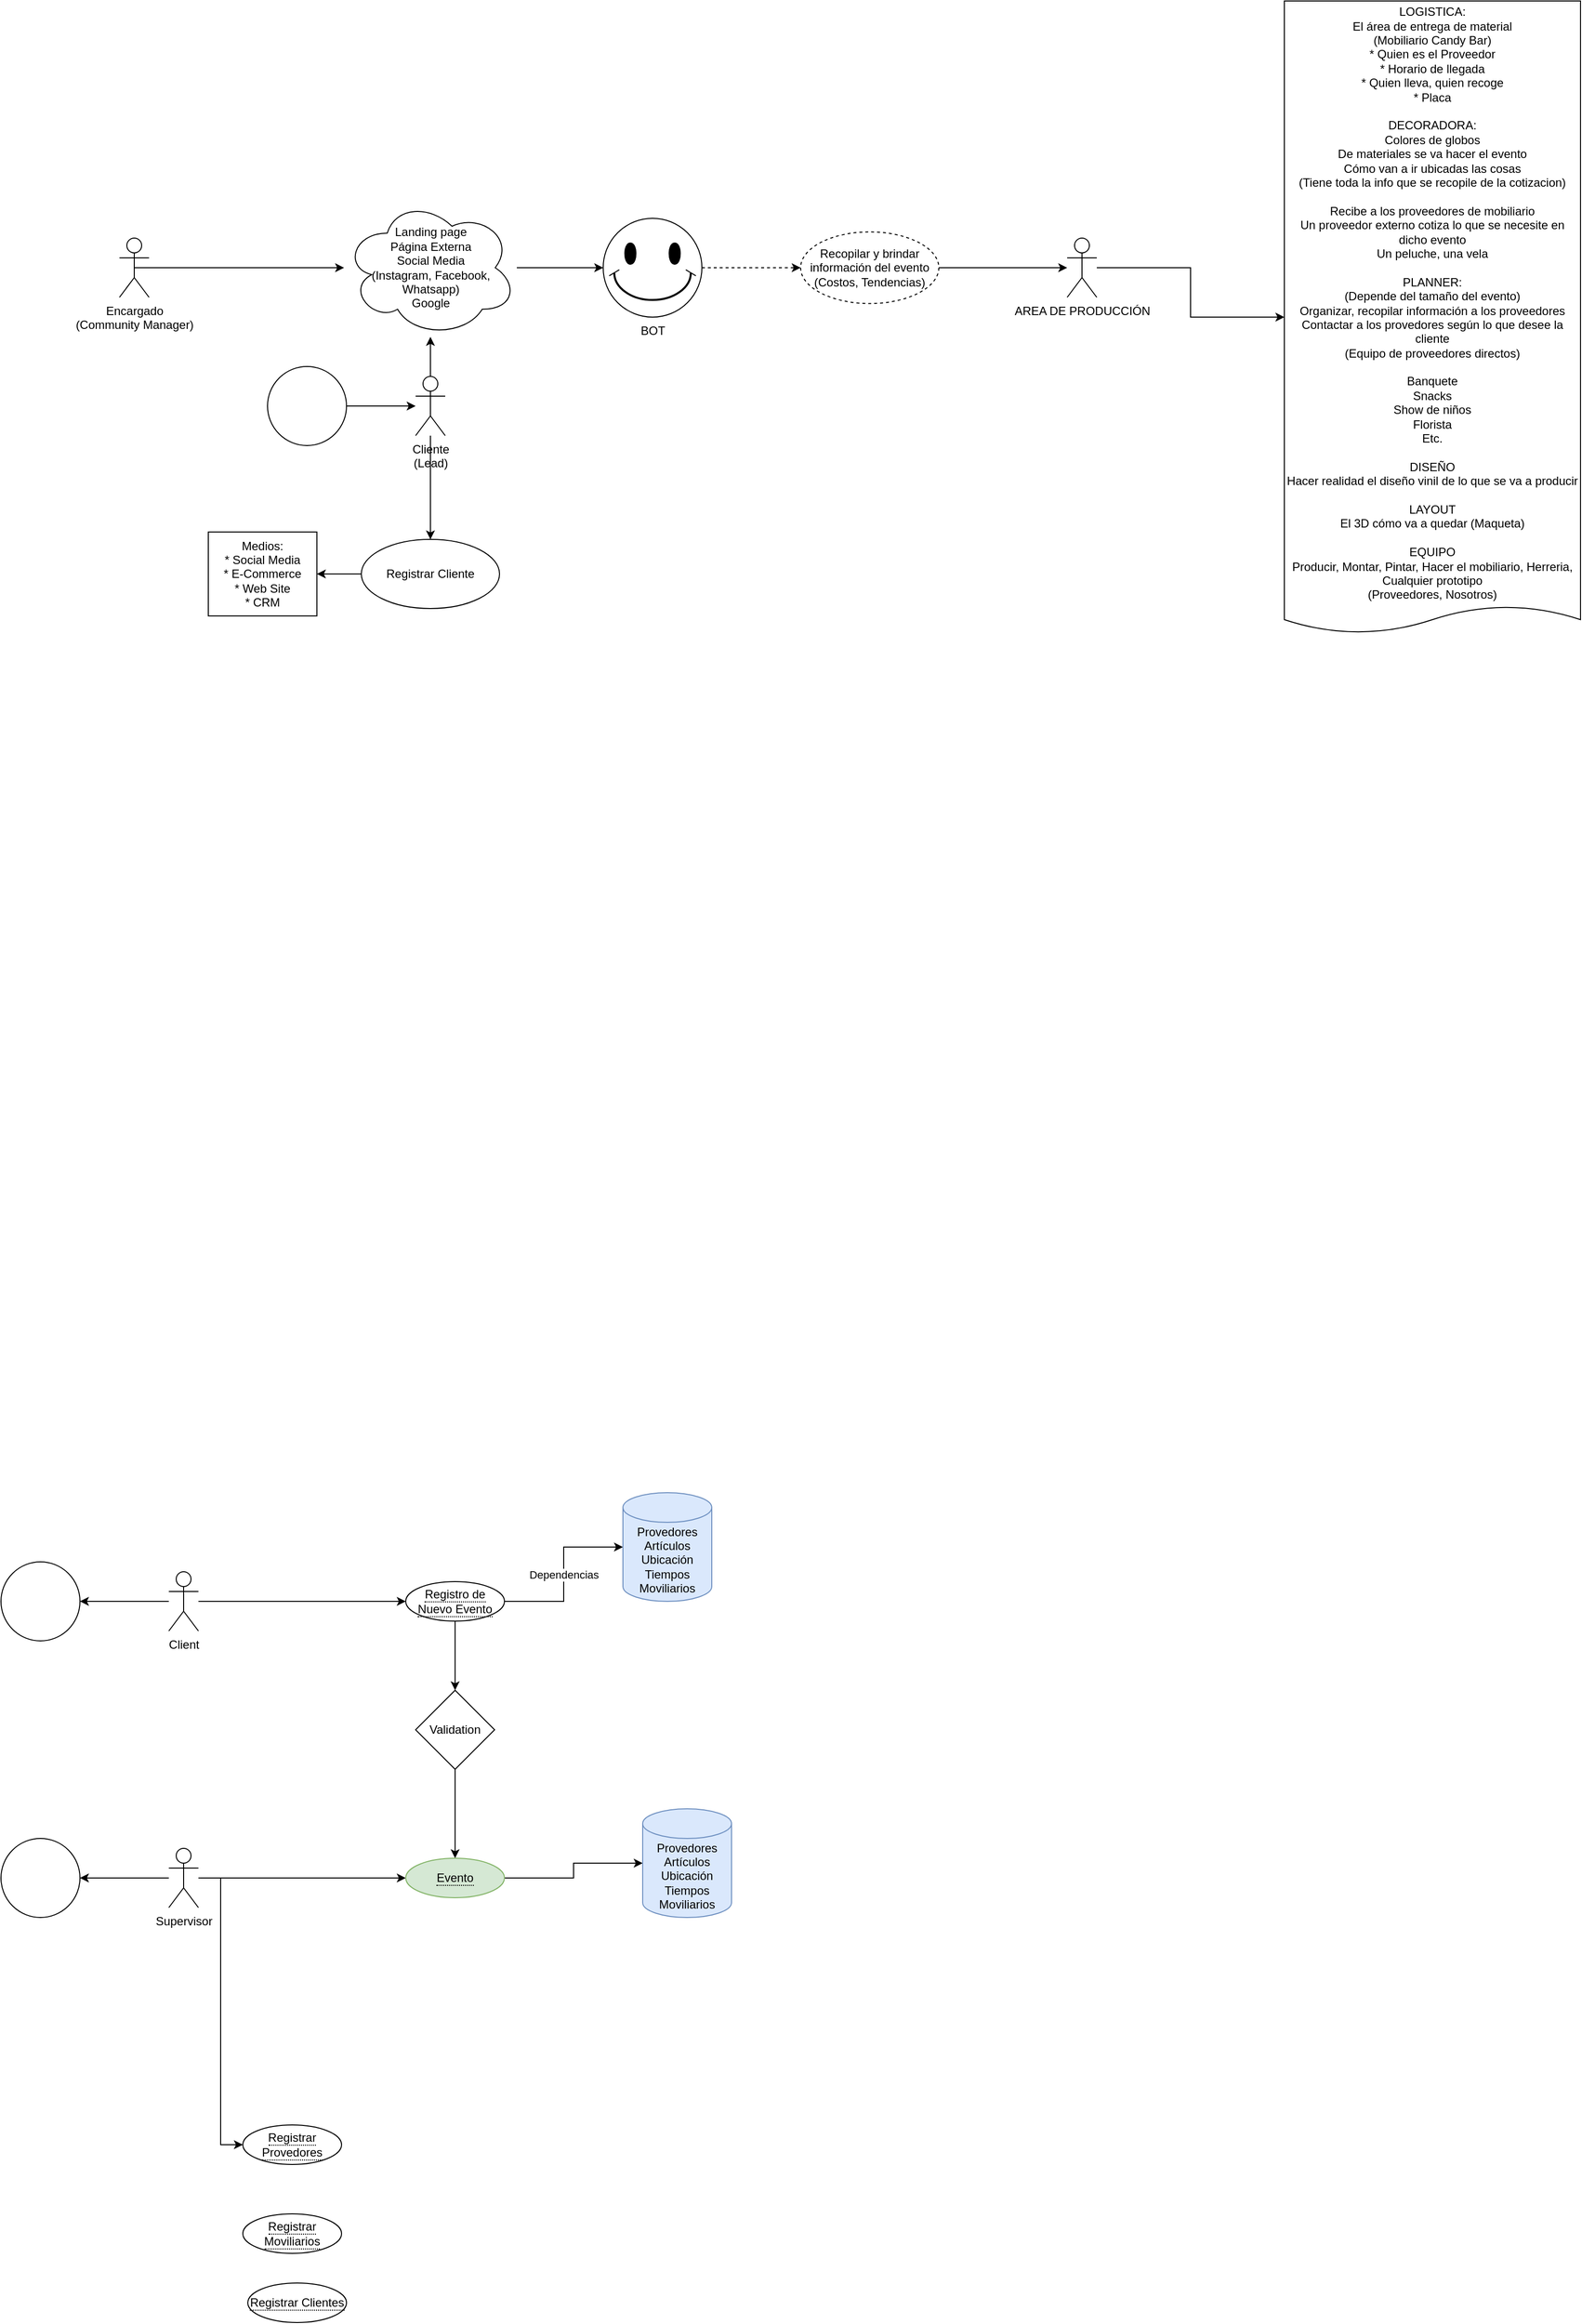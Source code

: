 <mxfile version="22.0.4" type="github">
  <diagram name="Page-1" id="-nxfeL_nO1Qb3R4V-HHU">
    <mxGraphModel dx="2322" dy="3096" grid="1" gridSize="10" guides="1" tooltips="1" connect="1" arrows="1" fold="1" page="1" pageScale="1" pageWidth="827" pageHeight="1169" math="0" shadow="0">
      <root>
        <mxCell id="0" />
        <mxCell id="1" parent="0" />
        <mxCell id="rw3usRkuyZQ38_liEWZ4-20" style="edgeStyle=orthogonalEdgeStyle;rounded=0;orthogonalLoop=1;jettySize=auto;html=1;" parent="1" source="rw3usRkuyZQ38_liEWZ4-1" target="rw3usRkuyZQ38_liEWZ4-18" edge="1">
          <mxGeometry relative="1" as="geometry" />
        </mxCell>
        <mxCell id="YJ8ZMtUsGqNtoUOBKspB-6" style="edgeStyle=orthogonalEdgeStyle;rounded=0;orthogonalLoop=1;jettySize=auto;html=1;" parent="1" source="YJ8ZMtUsGqNtoUOBKspB-3" target="YJ8ZMtUsGqNtoUOBKspB-7" edge="1">
          <mxGeometry relative="1" as="geometry">
            <mxPoint x="325" y="-970" as="targetPoint" />
          </mxGeometry>
        </mxCell>
        <mxCell id="rw3usRkuyZQ38_liEWZ4-23" value="" style="edgeStyle=orthogonalEdgeStyle;rounded=0;orthogonalLoop=1;jettySize=auto;html=1;" parent="1" source="rw3usRkuyZQ38_liEWZ4-1" target="rw3usRkuyZQ38_liEWZ4-22" edge="1">
          <mxGeometry relative="1" as="geometry" />
        </mxCell>
        <mxCell id="fQ_dM4xA8Kc3gtFHapRT-1" style="edgeStyle=orthogonalEdgeStyle;rounded=0;orthogonalLoop=1;jettySize=auto;html=1;" edge="1" parent="1" source="YJ8ZMtUsGqNtoUOBKspB-3" target="fQ_dM4xA8Kc3gtFHapRT-2">
          <mxGeometry relative="1" as="geometry">
            <mxPoint x="325" y="-910" as="targetPoint" />
          </mxGeometry>
        </mxCell>
        <mxCell id="YJ8ZMtUsGqNtoUOBKspB-3" value="Cliente&lt;br&gt;(Lead)" style="shape=umlActor;verticalLabelPosition=bottom;verticalAlign=top;html=1;outlineConnect=0;" parent="1" vertex="1">
          <mxGeometry x="310" y="-1110" width="30" height="60" as="geometry" />
        </mxCell>
        <mxCell id="rw3usRkuyZQ38_liEWZ4-39" style="edgeStyle=orthogonalEdgeStyle;rounded=0;orthogonalLoop=1;jettySize=auto;html=1;entryX=0;entryY=0.5;entryDx=0;entryDy=0;" parent="1" source="rw3usRkuyZQ38_liEWZ4-1" target="rw3usRkuyZQ38_liEWZ4-28" edge="1">
          <mxGeometry relative="1" as="geometry" />
        </mxCell>
        <mxCell id="YJ8ZMtUsGqNtoUOBKspB-5" style="edgeStyle=orthogonalEdgeStyle;rounded=0;orthogonalLoop=1;jettySize=auto;html=1;" parent="1" source="YJ8ZMtUsGqNtoUOBKspB-4" target="YJ8ZMtUsGqNtoUOBKspB-3" edge="1">
          <mxGeometry relative="1" as="geometry" />
        </mxCell>
        <mxCell id="rw3usRkuyZQ38_liEWZ4-1" value="Supervisor" style="shape=umlActor;verticalLabelPosition=bottom;verticalAlign=top;html=1;outlineConnect=0;" parent="1" vertex="1">
          <mxGeometry x="60" y="380" width="30" height="60" as="geometry" />
        </mxCell>
        <mxCell id="YJ8ZMtUsGqNtoUOBKspB-4" value="" style="ellipse;whiteSpace=wrap;html=1;aspect=fixed;" parent="1" vertex="1">
          <mxGeometry x="160" y="-1120" width="80" height="80" as="geometry" />
        </mxCell>
        <mxCell id="YJ8ZMtUsGqNtoUOBKspB-9" style="edgeStyle=orthogonalEdgeStyle;rounded=0;orthogonalLoop=1;jettySize=auto;html=1;" parent="1" source="YJ8ZMtUsGqNtoUOBKspB-7" target="YJ8ZMtUsGqNtoUOBKspB-10" edge="1">
          <mxGeometry relative="1" as="geometry">
            <mxPoint x="500" y="-1220" as="targetPoint" />
          </mxGeometry>
        </mxCell>
        <mxCell id="rw3usRkuyZQ38_liEWZ4-7" style="edgeStyle=orthogonalEdgeStyle;rounded=0;orthogonalLoop=1;jettySize=auto;html=1;entryX=0;entryY=0.5;entryDx=0;entryDy=0;" parent="1" source="rw3usRkuyZQ38_liEWZ4-3" target="rw3usRkuyZQ38_liEWZ4-6" edge="1">
          <mxGeometry relative="1" as="geometry" />
        </mxCell>
        <mxCell id="YJ8ZMtUsGqNtoUOBKspB-7" value="Landing page&lt;br&gt;Página Externa&lt;br&gt;Social Media &lt;br&gt;(Instagram, Facebook, Whatsapp)&lt;br&gt;Google" style="ellipse;shape=cloud;whiteSpace=wrap;html=1;" parent="1" vertex="1">
          <mxGeometry x="237.5" y="-1290" width="175" height="140" as="geometry" />
        </mxCell>
        <mxCell id="YJ8ZMtUsGqNtoUOBKspB-12" style="edgeStyle=orthogonalEdgeStyle;rounded=0;orthogonalLoop=1;jettySize=auto;html=1;dashed=1;" parent="1" source="YJ8ZMtUsGqNtoUOBKspB-10" target="YJ8ZMtUsGqNtoUOBKspB-11" edge="1">
          <mxGeometry relative="1" as="geometry" />
        </mxCell>
        <mxCell id="rw3usRkuyZQ38_liEWZ4-14" style="edgeStyle=orthogonalEdgeStyle;rounded=0;orthogonalLoop=1;jettySize=auto;html=1;" parent="1" source="rw3usRkuyZQ38_liEWZ4-3" target="rw3usRkuyZQ38_liEWZ4-15" edge="1">
          <mxGeometry relative="1" as="geometry">
            <mxPoint y="130" as="targetPoint" />
          </mxGeometry>
        </mxCell>
        <mxCell id="YJ8ZMtUsGqNtoUOBKspB-10" value="BOT" style="verticalLabelPosition=bottom;verticalAlign=top;html=1;shape=mxgraph.basic.smiley" parent="1" vertex="1">
          <mxGeometry x="500" y="-1270" width="100" height="100" as="geometry" />
        </mxCell>
        <mxCell id="rw3usRkuyZQ38_liEWZ4-3" value="Client" style="shape=umlActor;verticalLabelPosition=bottom;verticalAlign=top;html=1;outlineConnect=0;" parent="1" vertex="1">
          <mxGeometry x="60" y="100" width="30" height="60" as="geometry" />
        </mxCell>
        <mxCell id="YJ8ZMtUsGqNtoUOBKspB-13" style="edgeStyle=orthogonalEdgeStyle;rounded=0;orthogonalLoop=1;jettySize=auto;html=1;" parent="1" source="YJ8ZMtUsGqNtoUOBKspB-11" target="YJ8ZMtUsGqNtoUOBKspB-14" edge="1">
          <mxGeometry relative="1" as="geometry">
            <mxPoint x="950" y="-1220" as="targetPoint" />
          </mxGeometry>
        </mxCell>
        <mxCell id="rw3usRkuyZQ38_liEWZ4-9" value="Dependencias" style="edgeStyle=orthogonalEdgeStyle;rounded=0;orthogonalLoop=1;jettySize=auto;html=1;" parent="1" source="rw3usRkuyZQ38_liEWZ4-6" target="rw3usRkuyZQ38_liEWZ4-8" edge="1">
          <mxGeometry relative="1" as="geometry" />
        </mxCell>
        <mxCell id="YJ8ZMtUsGqNtoUOBKspB-11" value="Recopilar y brindar información del evento&lt;br&gt;(Costos, Tendencias)" style="ellipse;whiteSpace=wrap;html=1;align=center;dashed=1;" parent="1" vertex="1">
          <mxGeometry x="700" y="-1256.25" width="140" height="72.5" as="geometry" />
        </mxCell>
        <mxCell id="rw3usRkuyZQ38_liEWZ4-13" style="edgeStyle=orthogonalEdgeStyle;rounded=0;orthogonalLoop=1;jettySize=auto;html=1;" parent="1" source="rw3usRkuyZQ38_liEWZ4-6" target="rw3usRkuyZQ38_liEWZ4-12" edge="1">
          <mxGeometry relative="1" as="geometry" />
        </mxCell>
        <mxCell id="fQ_dM4xA8Kc3gtFHapRT-9" style="edgeStyle=orthogonalEdgeStyle;rounded=0;orthogonalLoop=1;jettySize=auto;html=1;" edge="1" parent="1" source="YJ8ZMtUsGqNtoUOBKspB-14" target="fQ_dM4xA8Kc3gtFHapRT-8">
          <mxGeometry relative="1" as="geometry" />
        </mxCell>
        <mxCell id="YJ8ZMtUsGqNtoUOBKspB-14" value="AREA DE PRODUCCIÓN" style="shape=umlActor;verticalLabelPosition=bottom;verticalAlign=top;html=1;" parent="1" vertex="1">
          <mxGeometry x="970" y="-1250" width="30" height="60" as="geometry" />
        </mxCell>
        <mxCell id="rw3usRkuyZQ38_liEWZ4-6" value="&lt;span style=&quot;border-bottom: 1px dotted&quot;&gt;Registro de Nuevo Evento&lt;br&gt;&lt;/span&gt;" style="ellipse;whiteSpace=wrap;html=1;align=center;" parent="1" vertex="1">
          <mxGeometry x="300" y="110" width="100" height="40" as="geometry" />
        </mxCell>
        <mxCell id="rw3usRkuyZQ38_liEWZ4-8" value="Provedores&lt;br&gt;Artículos&lt;br&gt;Ubicación&lt;br&gt;Tiempos&lt;br&gt;Moviliarios" style="shape=cylinder3;whiteSpace=wrap;html=1;boundedLbl=1;backgroundOutline=1;size=15;fillColor=#dae8fc;strokeColor=#6c8ebf;" parent="1" vertex="1">
          <mxGeometry x="520" y="20" width="90" height="110" as="geometry" />
        </mxCell>
        <mxCell id="rw3usRkuyZQ38_liEWZ4-19" style="edgeStyle=orthogonalEdgeStyle;rounded=0;orthogonalLoop=1;jettySize=auto;html=1;" parent="1" source="rw3usRkuyZQ38_liEWZ4-12" target="rw3usRkuyZQ38_liEWZ4-18" edge="1">
          <mxGeometry relative="1" as="geometry" />
        </mxCell>
        <mxCell id="rw3usRkuyZQ38_liEWZ4-12" value="Validation" style="rhombus;whiteSpace=wrap;html=1;" parent="1" vertex="1">
          <mxGeometry x="310" y="220" width="80" height="80" as="geometry" />
        </mxCell>
        <mxCell id="rw3usRkuyZQ38_liEWZ4-15" value="" style="ellipse;whiteSpace=wrap;html=1;aspect=fixed;" parent="1" vertex="1">
          <mxGeometry x="-110" y="90" width="80" height="80" as="geometry" />
        </mxCell>
        <mxCell id="rw3usRkuyZQ38_liEWZ4-26" style="edgeStyle=orthogonalEdgeStyle;rounded=0;orthogonalLoop=1;jettySize=auto;html=1;" parent="1" source="rw3usRkuyZQ38_liEWZ4-18" target="rw3usRkuyZQ38_liEWZ4-24" edge="1">
          <mxGeometry relative="1" as="geometry" />
        </mxCell>
        <mxCell id="rw3usRkuyZQ38_liEWZ4-18" value="&lt;span style=&quot;border-bottom: 1px dotted&quot;&gt;Evento&lt;/span&gt;" style="ellipse;whiteSpace=wrap;html=1;align=center;fillColor=#d5e8d4;strokeColor=#82b366;" parent="1" vertex="1">
          <mxGeometry x="300" y="390" width="100" height="40" as="geometry" />
        </mxCell>
        <mxCell id="rw3usRkuyZQ38_liEWZ4-22" value="" style="ellipse;whiteSpace=wrap;html=1;verticalAlign=top;" parent="1" vertex="1">
          <mxGeometry x="-110" y="370" width="80" height="80" as="geometry" />
        </mxCell>
        <mxCell id="rw3usRkuyZQ38_liEWZ4-24" value="Provedores&lt;br&gt;Artículos&lt;br&gt;Ubicación&lt;br&gt;Tiempos&lt;br&gt;Moviliarios" style="shape=cylinder3;whiteSpace=wrap;html=1;boundedLbl=1;backgroundOutline=1;size=15;fillColor=#dae8fc;strokeColor=#6c8ebf;" parent="1" vertex="1">
          <mxGeometry x="540" y="340" width="90" height="110" as="geometry" />
        </mxCell>
        <mxCell id="rw3usRkuyZQ38_liEWZ4-28" value="&lt;span style=&quot;border-bottom: 1px dotted&quot;&gt;Registrar Provedores&lt;/span&gt;" style="ellipse;whiteSpace=wrap;html=1;align=center;" parent="1" vertex="1">
          <mxGeometry x="135" y="660" width="100" height="40" as="geometry" />
        </mxCell>
        <mxCell id="rw3usRkuyZQ38_liEWZ4-31" value="&lt;span style=&quot;border-bottom: 1px dotted&quot;&gt;Registrar Moviliarios&lt;/span&gt;" style="ellipse;whiteSpace=wrap;html=1;align=center;" parent="1" vertex="1">
          <mxGeometry x="135" y="750" width="100" height="40" as="geometry" />
        </mxCell>
        <mxCell id="rw3usRkuyZQ38_liEWZ4-33" value="&lt;span style=&quot;border-bottom: 1px dotted&quot;&gt;Registrar Clientes&lt;/span&gt;" style="ellipse;whiteSpace=wrap;html=1;align=center;" parent="1" vertex="1">
          <mxGeometry x="140" y="820" width="100" height="40" as="geometry" />
        </mxCell>
        <mxCell id="fQ_dM4xA8Kc3gtFHapRT-4" style="edgeStyle=orthogonalEdgeStyle;rounded=0;orthogonalLoop=1;jettySize=auto;html=1;" edge="1" parent="1" source="fQ_dM4xA8Kc3gtFHapRT-2" target="fQ_dM4xA8Kc3gtFHapRT-3">
          <mxGeometry relative="1" as="geometry" />
        </mxCell>
        <mxCell id="fQ_dM4xA8Kc3gtFHapRT-2" value="Registrar Cliente" style="ellipse;whiteSpace=wrap;html=1;" vertex="1" parent="1">
          <mxGeometry x="255" y="-945" width="140" height="70" as="geometry" />
        </mxCell>
        <mxCell id="fQ_dM4xA8Kc3gtFHapRT-3" value="Medios:&lt;br&gt;* Social Media&lt;br&gt;* E-Commerce&lt;br&gt;* Web Site&lt;br&gt;* CRM" style="html=1;whiteSpace=wrap;" vertex="1" parent="1">
          <mxGeometry x="100" y="-952.5" width="110" height="85" as="geometry" />
        </mxCell>
        <mxCell id="fQ_dM4xA8Kc3gtFHapRT-7" style="edgeStyle=orthogonalEdgeStyle;rounded=0;orthogonalLoop=1;jettySize=auto;html=1;exitX=0.5;exitY=0.5;exitDx=0;exitDy=0;exitPerimeter=0;" edge="1" parent="1" source="fQ_dM4xA8Kc3gtFHapRT-6" target="YJ8ZMtUsGqNtoUOBKspB-7">
          <mxGeometry relative="1" as="geometry" />
        </mxCell>
        <mxCell id="fQ_dM4xA8Kc3gtFHapRT-6" value="Encargado&lt;br&gt;(Community Manager)" style="shape=umlActor;verticalLabelPosition=bottom;verticalAlign=top;html=1;" vertex="1" parent="1">
          <mxGeometry x="10" y="-1250" width="30" height="60" as="geometry" />
        </mxCell>
        <mxCell id="fQ_dM4xA8Kc3gtFHapRT-8" value="LOGISTICA:&lt;br&gt;El área de entrega de material&lt;br&gt;(Mobiliario Candy Bar)&lt;br&gt;* Quien es el Proveedor&lt;br&gt;*&amp;nbsp;Horario de llegada&lt;br&gt;* Quien lleva, quien recoge&lt;br&gt;* Placa&lt;br&gt;&lt;br&gt;DECORADORA:&lt;br&gt;Colores de globos&lt;br&gt;De materiales se va hacer el evento&lt;br&gt;Cómo van a ir ubicadas las cosas&lt;br&gt;(Tiene toda la info que se recopile de la cotizacion)&lt;br&gt;&lt;br&gt;Recibe a los proveedores de mobiliario&lt;br&gt;Un proveedor externo cotiza lo que se necesite en dicho evento&lt;br&gt;Un peluche, una vela&lt;br&gt;&lt;br&gt;PLANNER:&lt;br&gt;(Depende del tamaño del evento)&lt;br&gt;Organizar, recopilar información a los proveedores&lt;br&gt;Contactar a los provedores según lo que desee la cliente&lt;br&gt;(Equipo de proveedores directos)&lt;br&gt;&lt;br&gt;Banquete&lt;br&gt;Snacks&lt;br&gt;Show de niños&lt;br&gt;Florista&lt;br&gt;Etc.&lt;br&gt;&lt;br&gt;DISEÑO&lt;br&gt;Hacer realidad el diseño vinil de lo que se va a producir&lt;br&gt;&lt;br&gt;LAYOUT&lt;br&gt;El 3D cómo va a quedar (Maqueta)&lt;br&gt;&lt;br&gt;EQUIPO&lt;br&gt;Producir, Montar, Pintar, Hacer el mobiliario, Herreria, Cualquier prototipo&lt;br&gt;(Proveedores, Nosotros)" style="shape=document;whiteSpace=wrap;html=1;boundedLbl=1;size=0.043;" vertex="1" parent="1">
          <mxGeometry x="1190" y="-1490" width="300" height="640" as="geometry" />
        </mxCell>
      </root>
    </mxGraphModel>
  </diagram>
</mxfile>
